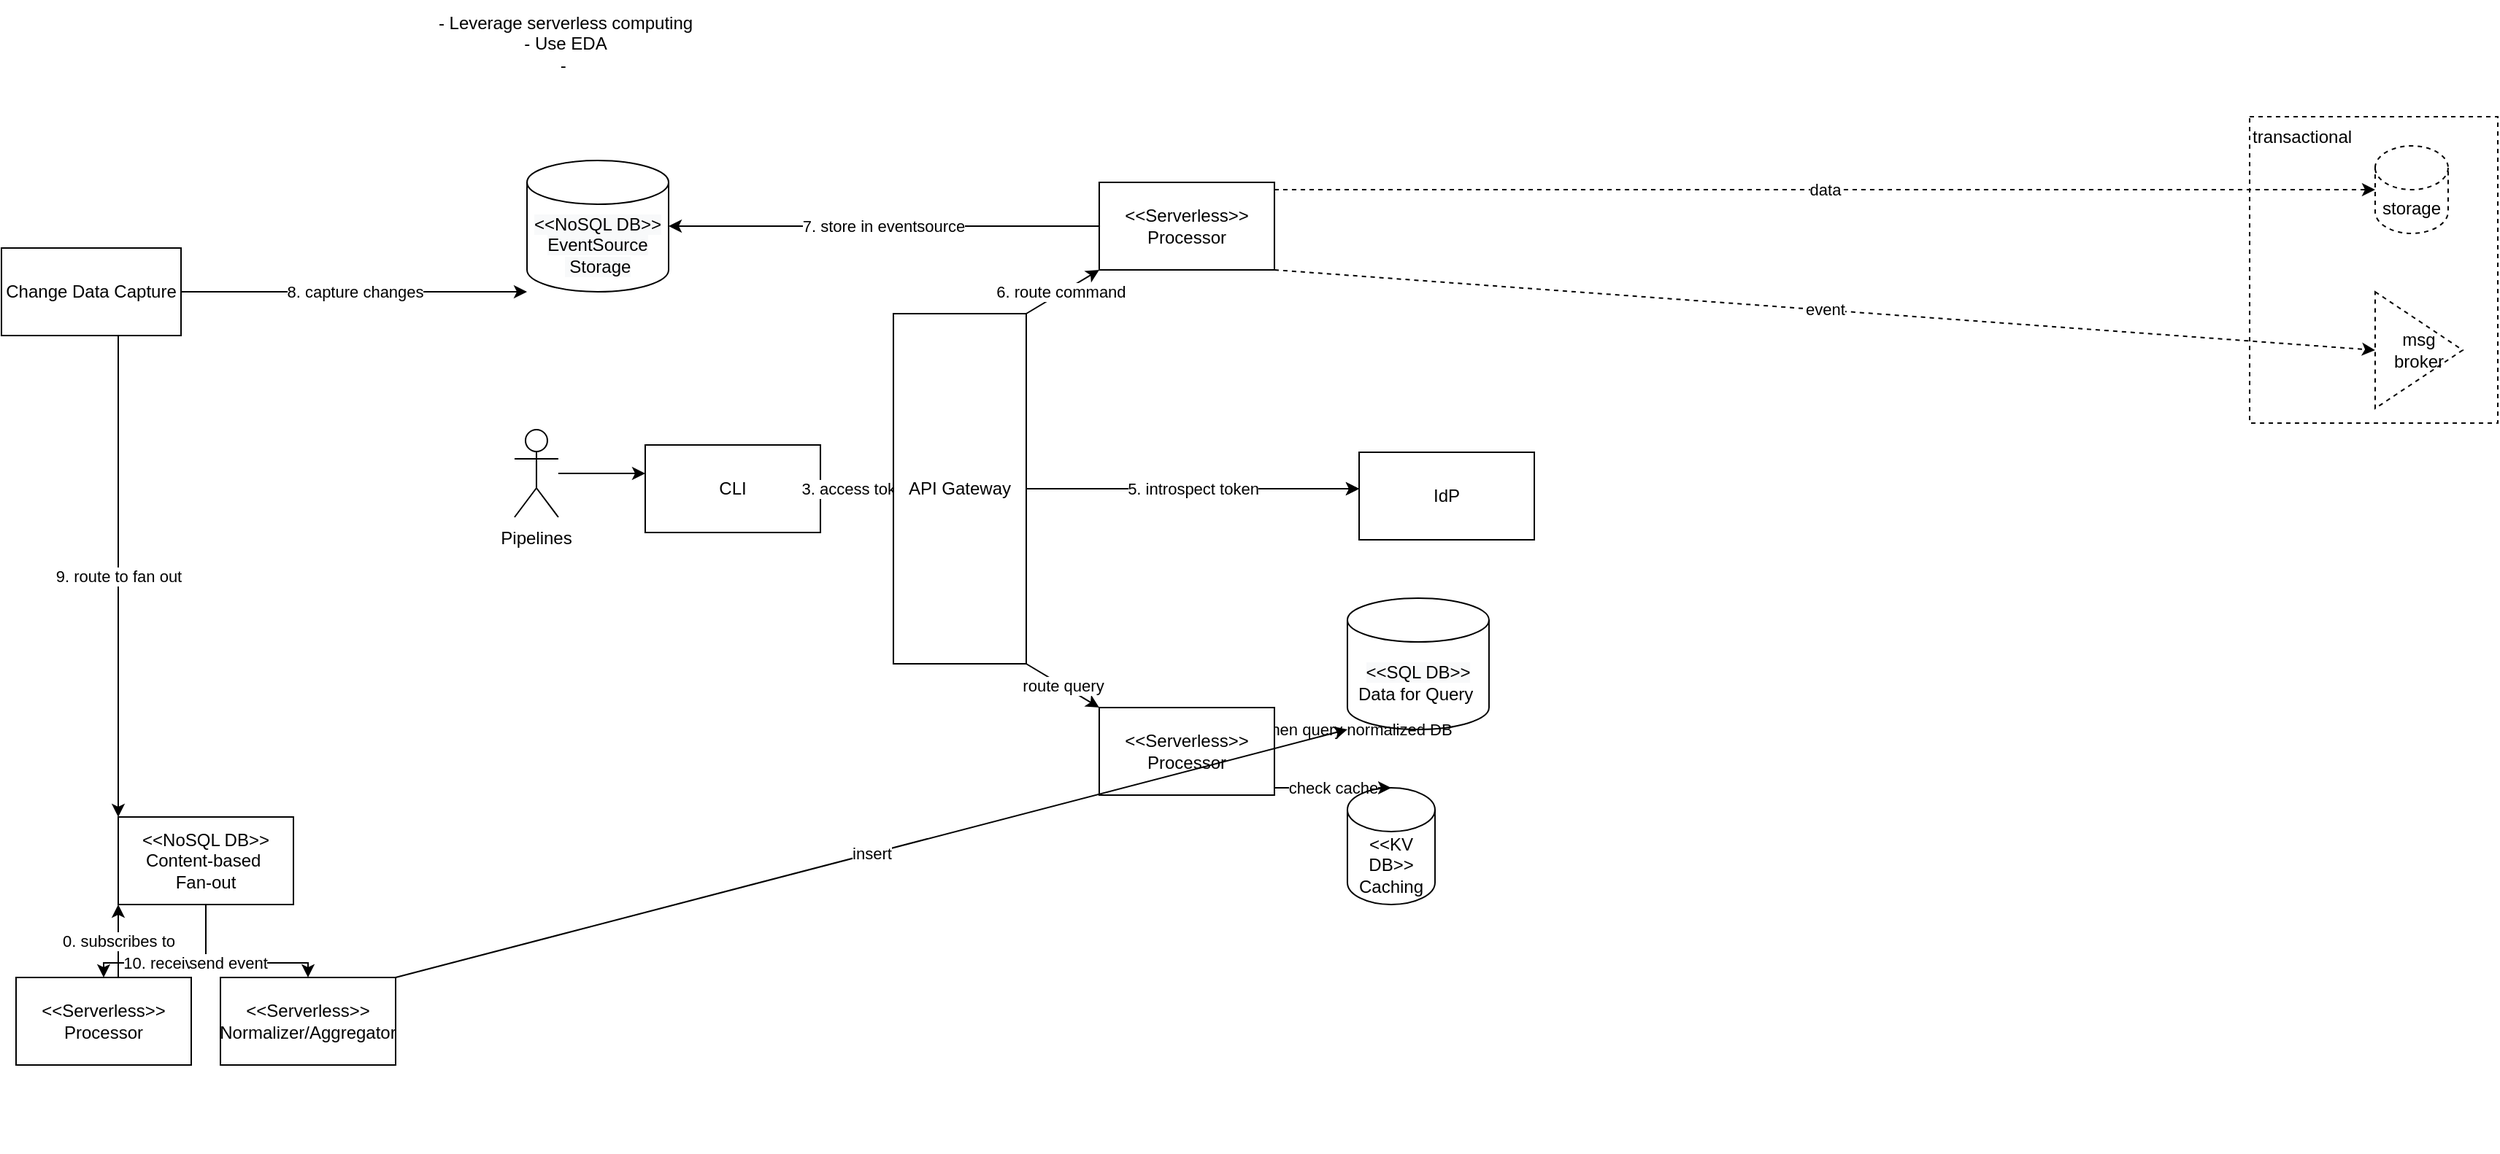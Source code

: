 <mxfile version="20.3.0" type="github" pages="2">
  <diagram name="Page-1" id="74b105a0-9070-1c63-61bc-23e55f88626e">
    <mxGraphModel dx="1358" dy="867" grid="1" gridSize="10" guides="1" tooltips="1" connect="1" arrows="1" fold="1" page="1" pageScale="1.5" pageWidth="1169" pageHeight="826" background="none" math="0" shadow="0">
      <root>
        <mxCell id="0" style=";html=1;" />
        <mxCell id="1" style=";html=1;" parent="0" />
        <mxCell id="10b056a9c633e61c-28" style="edgeStyle=orthogonalEdgeStyle;rounded=0;html=1;endArrow=block;endFill=1;jettySize=auto;orthogonalLoop=1;strokeWidth=2;startArrow=none;startFill=0;" parent="1" target="10b056a9c633e61c-4" edge="1">
          <mxGeometry relative="1" as="geometry">
            <Array as="points">
              <mxPoint x="1267" y="310" />
              <mxPoint x="247" y="310" />
            </Array>
            <mxPoint x="1267" y="370" as="sourcePoint" />
          </mxGeometry>
        </mxCell>
        <mxCell id="10b056a9c633e61c-29" style="edgeStyle=orthogonalEdgeStyle;rounded=0;html=1;endArrow=block;endFill=1;jettySize=auto;orthogonalLoop=1;fontSize=12;strokeWidth=2;startArrow=none;startFill=0;" parent="1" target="10b056a9c633e61c-4" edge="1">
          <mxGeometry relative="1" as="geometry">
            <Array as="points">
              <mxPoint x="1507" y="310" />
              <mxPoint x="247" y="310" />
            </Array>
            <mxPoint x="1507" y="515" as="sourcePoint" />
          </mxGeometry>
        </mxCell>
        <mxCell id="NAhCEB2W1_DOAD3AXYZe-10" value="1. auth" style="edgeStyle=orthogonalEdgeStyle;rounded=0;orthogonalLoop=1;jettySize=auto;html=1;noEdgeStyle=1;orthogonal=1;" edge="1" parent="1" source="NAhCEB2W1_DOAD3AXYZe-1" target="NAhCEB2W1_DOAD3AXYZe-9">
          <mxGeometry relative="1" as="geometry" />
        </mxCell>
        <mxCell id="NAhCEB2W1_DOAD3AXYZe-16" value="4. API request" style="edgeStyle=orthogonalEdgeStyle;rounded=0;orthogonalLoop=1;jettySize=auto;html=1;noEdgeStyle=1;orthogonal=1;" edge="1" parent="1" source="NAhCEB2W1_DOAD3AXYZe-1" target="NAhCEB2W1_DOAD3AXYZe-9">
          <mxGeometry relative="1" as="geometry" />
        </mxCell>
        <mxCell id="NAhCEB2W1_DOAD3AXYZe-1" value="CLI" style="rounded=0;whiteSpace=wrap;html=1;" vertex="1" parent="1">
          <mxGeometry x="450.972" y="325" width="120" height="60" as="geometry" />
        </mxCell>
        <mxCell id="NAhCEB2W1_DOAD3AXYZe-22" style="edgeStyle=orthogonalEdgeStyle;rounded=0;orthogonalLoop=1;jettySize=auto;html=1;noEdgeStyle=1;orthogonal=1;" edge="1" parent="1" source="NAhCEB2W1_DOAD3AXYZe-2" target="NAhCEB2W1_DOAD3AXYZe-1">
          <mxGeometry relative="1" as="geometry" />
        </mxCell>
        <mxCell id="NAhCEB2W1_DOAD3AXYZe-2" value="Pipelines" style="shape=umlActor;verticalLabelPosition=bottom;verticalAlign=top;html=1;outlineConnect=0;" vertex="1" parent="1">
          <mxGeometry x="361.472" y="314.5" width="30" height="60" as="geometry" />
        </mxCell>
        <mxCell id="NAhCEB2W1_DOAD3AXYZe-3" style="edgeStyle=orthogonalEdgeStyle;rounded=0;orthogonalLoop=1;jettySize=auto;html=1;exitX=0.5;exitY=1;exitDx=0;exitDy=0;noEdgeStyle=1;" edge="1" parent="1" source="NAhCEB2W1_DOAD3AXYZe-1" target="NAhCEB2W1_DOAD3AXYZe-1">
          <mxGeometry relative="1" as="geometry" />
        </mxCell>
        <mxCell id="NAhCEB2W1_DOAD3AXYZe-12" value="6. route command&amp;nbsp;" style="edgeStyle=orthogonalEdgeStyle;rounded=0;orthogonalLoop=1;jettySize=auto;html=1;noEdgeStyle=1;orthogonal=1;" edge="1" parent="1" source="NAhCEB2W1_DOAD3AXYZe-9" target="NAhCEB2W1_DOAD3AXYZe-11">
          <mxGeometry relative="1" as="geometry" />
        </mxCell>
        <mxCell id="NAhCEB2W1_DOAD3AXYZe-14" value="2. authz" style="edgeStyle=orthogonalEdgeStyle;rounded=0;orthogonalLoop=1;jettySize=auto;html=1;noEdgeStyle=1;orthogonal=1;" edge="1" parent="1" source="NAhCEB2W1_DOAD3AXYZe-9" target="NAhCEB2W1_DOAD3AXYZe-13">
          <mxGeometry relative="1" as="geometry" />
        </mxCell>
        <mxCell id="NAhCEB2W1_DOAD3AXYZe-15" value="3. access token" style="edgeStyle=orthogonalEdgeStyle;rounded=0;orthogonalLoop=1;jettySize=auto;html=1;noEdgeStyle=1;orthogonal=1;" edge="1" parent="1" source="NAhCEB2W1_DOAD3AXYZe-9" target="NAhCEB2W1_DOAD3AXYZe-1">
          <mxGeometry relative="1" as="geometry" />
        </mxCell>
        <mxCell id="NAhCEB2W1_DOAD3AXYZe-17" value="5. introspect token" style="edgeStyle=orthogonalEdgeStyle;rounded=0;orthogonalLoop=1;jettySize=auto;html=1;noEdgeStyle=1;orthogonal=1;" edge="1" parent="1" source="NAhCEB2W1_DOAD3AXYZe-9" target="NAhCEB2W1_DOAD3AXYZe-13">
          <mxGeometry relative="1" as="geometry" />
        </mxCell>
        <mxCell id="n662sS_YWUpIwc5-7mui-9" value="route query" style="edgeStyle=orthogonalEdgeStyle;rounded=0;orthogonalLoop=1;jettySize=auto;html=1;noEdgeStyle=1;orthogonal=1;" edge="1" parent="1" source="NAhCEB2W1_DOAD3AXYZe-9" target="n662sS_YWUpIwc5-7mui-8">
          <mxGeometry relative="1" as="geometry" />
        </mxCell>
        <mxCell id="NAhCEB2W1_DOAD3AXYZe-9" value="API Gateway" style="whiteSpace=wrap;html=1;rounded=0;" vertex="1" parent="1">
          <mxGeometry x="620.972" y="235" width="91" height="240" as="geometry" />
        </mxCell>
        <mxCell id="NAhCEB2W1_DOAD3AXYZe-24" value="7. store in eventsource" style="edgeStyle=orthogonalEdgeStyle;rounded=0;orthogonalLoop=1;jettySize=auto;html=1;noEdgeStyle=1;orthogonal=1;" edge="1" parent="1" source="NAhCEB2W1_DOAD3AXYZe-11" target="n662sS_YWUpIwc5-7mui-10">
          <mxGeometry relative="1" as="geometry">
            <mxPoint x="883" y="186.25" as="targetPoint" />
          </mxGeometry>
        </mxCell>
        <mxCell id="n662sS_YWUpIwc5-7mui-3" value="data" style="edgeStyle=orthogonalEdgeStyle;rounded=0;orthogonalLoop=1;jettySize=auto;html=1;entryX=0;entryY=0.5;entryDx=0;entryDy=0;entryPerimeter=0;dashed=1;noEdgeStyle=1;orthogonal=1;" edge="1" parent="1" source="NAhCEB2W1_DOAD3AXYZe-11" target="n662sS_YWUpIwc5-7mui-2">
          <mxGeometry relative="1" as="geometry" />
        </mxCell>
        <mxCell id="n662sS_YWUpIwc5-7mui-5" value="event" style="edgeStyle=orthogonalEdgeStyle;rounded=0;orthogonalLoop=1;jettySize=auto;html=1;entryX=0;entryY=0.5;entryDx=0;entryDy=0;dashed=1;noEdgeStyle=1;orthogonal=1;" edge="1" parent="1" source="NAhCEB2W1_DOAD3AXYZe-11" target="n662sS_YWUpIwc5-7mui-4">
          <mxGeometry relative="1" as="geometry" />
        </mxCell>
        <mxCell id="NAhCEB2W1_DOAD3AXYZe-11" value="&amp;lt;&amp;lt;Serverless&amp;gt;&amp;gt;&lt;br&gt;Processor" style="whiteSpace=wrap;html=1;rounded=0;" vertex="1" parent="1">
          <mxGeometry x="761.972" y="145" width="120" height="60" as="geometry" />
        </mxCell>
        <mxCell id="NAhCEB2W1_DOAD3AXYZe-13" value="IdP" style="whiteSpace=wrap;html=1;rounded=0;" vertex="1" parent="1">
          <mxGeometry x="940.002" y="330" width="120" height="60" as="geometry" />
        </mxCell>
        <mxCell id="NAhCEB2W1_DOAD3AXYZe-26" value="9. route to fan out" style="edgeStyle=orthogonalEdgeStyle;rounded=0;orthogonalLoop=1;jettySize=auto;html=1;startArrow=none;noEdgeStyle=1;orthogonal=1;" edge="1" parent="1" source="NAhCEB2W1_DOAD3AXYZe-30" target="NAhCEB2W1_DOAD3AXYZe-25">
          <mxGeometry relative="1" as="geometry" />
        </mxCell>
        <mxCell id="NAhCEB2W1_DOAD3AXYZe-34" value="10. receive event" style="edgeStyle=orthogonalEdgeStyle;rounded=0;orthogonalLoop=1;jettySize=auto;html=1;noEdgeStyle=1;orthogonal=1;" edge="1" parent="1" source="NAhCEB2W1_DOAD3AXYZe-25" target="NAhCEB2W1_DOAD3AXYZe-29">
          <mxGeometry relative="1" as="geometry">
            <Array as="points">
              <mxPoint x="150" y="635" />
              <mxPoint x="150" y="680" />
              <mxPoint x="80" y="680" />
              <mxPoint x="80" y="685" />
            </Array>
          </mxGeometry>
        </mxCell>
        <mxCell id="n662sS_YWUpIwc5-7mui-17" value="send event" style="edgeStyle=orthogonalEdgeStyle;rounded=0;orthogonalLoop=1;jettySize=auto;html=1;entryDx=0;entryDy=0;noEdgeStyle=1;orthogonal=1;" edge="1" parent="1" source="NAhCEB2W1_DOAD3AXYZe-25" target="n662sS_YWUpIwc5-7mui-13">
          <mxGeometry relative="1" as="geometry">
            <Array as="points">
              <mxPoint x="150" y="635" />
              <mxPoint x="150" y="680" />
              <mxPoint x="220" y="680" />
              <mxPoint x="220" y="685" />
            </Array>
          </mxGeometry>
        </mxCell>
        <mxCell id="NAhCEB2W1_DOAD3AXYZe-25" value="&amp;lt;&amp;lt;NoSQL DB&amp;gt;&amp;gt;&lt;br&gt;Content-based&amp;nbsp;&lt;br&gt;Fan-out" style="whiteSpace=wrap;html=1;rounded=0;" vertex="1" parent="1">
          <mxGeometry x="90" y="580" width="120" height="60" as="geometry" />
        </mxCell>
        <mxCell id="NAhCEB2W1_DOAD3AXYZe-28" value="0. subscribes to" style="edgeStyle=orthogonalEdgeStyle;rounded=0;orthogonalLoop=1;jettySize=auto;html=1;noEdgeStyle=1;orthogonal=1;" edge="1" parent="1" source="NAhCEB2W1_DOAD3AXYZe-29" target="NAhCEB2W1_DOAD3AXYZe-25">
          <mxGeometry relative="1" as="geometry">
            <mxPoint x="1730" y="322.38" as="sourcePoint" />
            <Array as="points" />
          </mxGeometry>
        </mxCell>
        <mxCell id="NAhCEB2W1_DOAD3AXYZe-29" value="&amp;lt;&amp;lt;Serverless&amp;gt;&amp;gt;&lt;br&gt;Processor" style="whiteSpace=wrap;html=1;rounded=0;" vertex="1" parent="1">
          <mxGeometry x="20" y="690" width="120" height="60" as="geometry" />
        </mxCell>
        <mxCell id="NAhCEB2W1_DOAD3AXYZe-33" value="8. capture changes" style="edgeStyle=orthogonalEdgeStyle;rounded=0;orthogonalLoop=1;jettySize=auto;html=1;noEdgeStyle=1;orthogonal=1;" edge="1" parent="1" source="NAhCEB2W1_DOAD3AXYZe-30" target="n662sS_YWUpIwc5-7mui-10">
          <mxGeometry relative="1" as="geometry">
            <mxPoint x="883" y="211.25" as="targetPoint" />
          </mxGeometry>
        </mxCell>
        <mxCell id="NAhCEB2W1_DOAD3AXYZe-30" value="Change Data Capture" style="whiteSpace=wrap;html=1;rounded=0;" vertex="1" parent="1">
          <mxGeometry x="10" y="190" width="123" height="60" as="geometry" />
        </mxCell>
        <mxCell id="n662sS_YWUpIwc5-7mui-1" value="- Leverage serverless computing&lt;br&gt;- Use EDA&lt;br&gt;-&amp;nbsp;" style="text;html=1;align=center;verticalAlign=middle;resizable=0;points=[];autosize=1;strokeColor=none;fillColor=none;" vertex="1" parent="1">
          <mxGeometry x="295.75" y="20" width="200" height="60" as="geometry" />
        </mxCell>
        <mxCell id="n662sS_YWUpIwc5-7mui-7" value="" style="group" vertex="1" connectable="0" parent="1">
          <mxGeometry x="1210" y="110" width="496" height="700" as="geometry" />
        </mxCell>
        <mxCell id="n662sS_YWUpIwc5-7mui-6" value="transactional" style="rounded=0;whiteSpace=wrap;html=1;dashed=1;gradientColor=default;fillColor=none;verticalAlign=top;align=left;" vertex="1" parent="n662sS_YWUpIwc5-7mui-7">
          <mxGeometry x="340" y="-10" width="170" height="210" as="geometry" />
        </mxCell>
        <mxCell id="n662sS_YWUpIwc5-7mui-2" value="storage" style="shape=cylinder3;whiteSpace=wrap;html=1;boundedLbl=1;backgroundOutline=1;size=15;dashed=1;" vertex="1" parent="n662sS_YWUpIwc5-7mui-7">
          <mxGeometry x="425.972" y="10" width="50" height="60" as="geometry" />
        </mxCell>
        <mxCell id="n662sS_YWUpIwc5-7mui-4" value="msg&lt;br&gt;broker" style="triangle;whiteSpace=wrap;html=1;dashed=1;" vertex="1" parent="n662sS_YWUpIwc5-7mui-7">
          <mxGeometry x="425.972" y="110" width="60" height="80" as="geometry" />
        </mxCell>
        <mxCell id="n662sS_YWUpIwc5-7mui-19" value="not in cache, then query normalized DB" style="edgeStyle=orthogonalEdgeStyle;rounded=0;orthogonalLoop=1;jettySize=auto;html=1;noEdgeStyle=1;orthogonal=1;" edge="1" parent="1" source="n662sS_YWUpIwc5-7mui-8" target="n662sS_YWUpIwc5-7mui-12">
          <mxGeometry relative="1" as="geometry" />
        </mxCell>
        <mxCell id="n662sS_YWUpIwc5-7mui-21" value="check cache" style="edgeStyle=orthogonalEdgeStyle;rounded=0;orthogonalLoop=1;jettySize=auto;html=1;entryX=0.5;entryY=0;entryDx=0;entryDy=0;entryPerimeter=0;noEdgeStyle=1;orthogonal=1;" edge="1" parent="1" source="n662sS_YWUpIwc5-7mui-8" target="n662sS_YWUpIwc5-7mui-20">
          <mxGeometry relative="1" as="geometry" />
        </mxCell>
        <mxCell id="n662sS_YWUpIwc5-7mui-8" value="&amp;lt;&amp;lt;Serverless&amp;gt;&amp;gt;&lt;br&gt;Processor" style="whiteSpace=wrap;html=1;rounded=0;" vertex="1" parent="1">
          <mxGeometry x="761.972" y="505" width="120" height="60" as="geometry" />
        </mxCell>
        <mxCell id="n662sS_YWUpIwc5-7mui-10" value="&lt;meta charset=&quot;utf-8&quot;&gt;&lt;span style=&quot;color: rgb(0, 0, 0); font-family: Helvetica; font-size: 12px; font-style: normal; font-variant-ligatures: normal; font-variant-caps: normal; font-weight: 400; letter-spacing: normal; orphans: 2; text-align: center; text-indent: 0px; text-transform: none; widows: 2; word-spacing: 0px; -webkit-text-stroke-width: 0px; background-color: rgb(248, 249, 250); text-decoration-thickness: initial; text-decoration-style: initial; text-decoration-color: initial; float: none; display: inline !important;&quot;&gt;&amp;lt;&amp;lt;NoSQL DB&amp;gt;&amp;gt;&lt;/span&gt;&lt;br style=&quot;color: rgb(0, 0, 0); font-family: Helvetica; font-size: 12px; font-style: normal; font-variant-ligatures: normal; font-variant-caps: normal; font-weight: 400; letter-spacing: normal; orphans: 2; text-align: center; text-indent: 0px; text-transform: none; widows: 2; word-spacing: 0px; -webkit-text-stroke-width: 0px; background-color: rgb(248, 249, 250); text-decoration-thickness: initial; text-decoration-style: initial; text-decoration-color: initial;&quot;&gt;&lt;span style=&quot;color: rgb(0, 0, 0); font-family: Helvetica; font-size: 12px; font-style: normal; font-variant-ligatures: normal; font-variant-caps: normal; font-weight: 400; letter-spacing: normal; orphans: 2; text-align: center; text-indent: 0px; text-transform: none; widows: 2; word-spacing: 0px; -webkit-text-stroke-width: 0px; background-color: rgb(248, 249, 250); text-decoration-thickness: initial; text-decoration-style: initial; text-decoration-color: initial; float: none; display: inline !important;&quot;&gt;EventSource&lt;/span&gt;&lt;br style=&quot;color: rgb(0, 0, 0); font-family: Helvetica; font-size: 12px; font-style: normal; font-variant-ligatures: normal; font-variant-caps: normal; font-weight: 400; letter-spacing: normal; orphans: 2; text-align: center; text-indent: 0px; text-transform: none; widows: 2; word-spacing: 0px; -webkit-text-stroke-width: 0px; background-color: rgb(248, 249, 250); text-decoration-thickness: initial; text-decoration-style: initial; text-decoration-color: initial;&quot;&gt;&lt;span style=&quot;color: rgb(0, 0, 0); font-family: Helvetica; font-size: 12px; font-style: normal; font-variant-ligatures: normal; font-variant-caps: normal; font-weight: 400; letter-spacing: normal; orphans: 2; text-align: center; text-indent: 0px; text-transform: none; widows: 2; word-spacing: 0px; -webkit-text-stroke-width: 0px; background-color: rgb(248, 249, 250); text-decoration-thickness: initial; text-decoration-style: initial; text-decoration-color: initial; float: none; display: inline !important;&quot;&gt;&amp;nbsp;Storage&lt;/span&gt;" style="shape=cylinder3;whiteSpace=wrap;html=1;boundedLbl=1;backgroundOutline=1;size=15;fillColor=none;gradientColor=default;" vertex="1" parent="1">
          <mxGeometry x="370.002" y="130" width="97" height="90" as="geometry" />
        </mxCell>
        <mxCell id="n662sS_YWUpIwc5-7mui-12" value="&lt;span style=&quot;color: rgb(0, 0, 0); font-family: Helvetica; font-size: 12px; font-style: normal; font-variant-ligatures: normal; font-variant-caps: normal; font-weight: 400; letter-spacing: normal; orphans: 2; text-align: center; text-indent: 0px; text-transform: none; widows: 2; word-spacing: 0px; -webkit-text-stroke-width: 0px; background-color: rgb(248, 249, 250); text-decoration-thickness: initial; text-decoration-style: initial; text-decoration-color: initial; float: none; display: inline !important;&quot;&gt;&amp;lt;&amp;lt;SQL DB&amp;gt;&amp;gt;&lt;/span&gt;&lt;br style=&quot;color: rgb(0, 0, 0); font-family: Helvetica; font-size: 12px; font-style: normal; font-variant-ligatures: normal; font-variant-caps: normal; font-weight: 400; letter-spacing: normal; orphans: 2; text-align: center; text-indent: 0px; text-transform: none; widows: 2; word-spacing: 0px; -webkit-text-stroke-width: 0px; background-color: rgb(248, 249, 250); text-decoration-thickness: initial; text-decoration-style: initial; text-decoration-color: initial;&quot;&gt;Data for Query&amp;nbsp;" style="shape=cylinder3;whiteSpace=wrap;html=1;boundedLbl=1;backgroundOutline=1;size=15;fillColor=none;gradientColor=default;" vertex="1" parent="1">
          <mxGeometry x="931.972" y="430" width="97" height="90" as="geometry" />
        </mxCell>
        <mxCell id="n662sS_YWUpIwc5-7mui-18" value="insert" style="edgeStyle=orthogonalEdgeStyle;rounded=0;orthogonalLoop=1;jettySize=auto;html=1;noEdgeStyle=1;orthogonal=1;" edge="1" parent="1" source="n662sS_YWUpIwc5-7mui-13" target="n662sS_YWUpIwc5-7mui-12">
          <mxGeometry relative="1" as="geometry" />
        </mxCell>
        <mxCell id="n662sS_YWUpIwc5-7mui-13" value="&amp;lt;&amp;lt;Serverless&amp;gt;&amp;gt;&lt;br&gt;Normalizer/Aggregator" style="whiteSpace=wrap;html=1;rounded=0;" vertex="1" parent="1">
          <mxGeometry x="160" y="690" width="120" height="60" as="geometry" />
        </mxCell>
        <mxCell id="n662sS_YWUpIwc5-7mui-20" value="&amp;lt;&amp;lt;KV DB&amp;gt;&amp;gt;&lt;br&gt;Caching" style="shape=cylinder3;whiteSpace=wrap;html=1;boundedLbl=1;backgroundOutline=1;size=15;fillColor=none;gradientColor=default;" vertex="1" parent="1">
          <mxGeometry x="931.972" y="560" width="60" height="80" as="geometry" />
        </mxCell>
      </root>
    </mxGraphModel>
  </diagram>
  <diagram id="yF8CowyZTkOiPt2vfiHv" name="Page-2">
    <mxGraphModel dx="815" dy="520" grid="1" gridSize="10" guides="1" tooltips="1" connect="1" arrows="1" fold="1" page="1" pageScale="1" pageWidth="850" pageHeight="1100" math="0" shadow="0">
      <root>
        <mxCell id="0" />
        <mxCell id="1" parent="0" />
      </root>
    </mxGraphModel>
  </diagram>
</mxfile>
